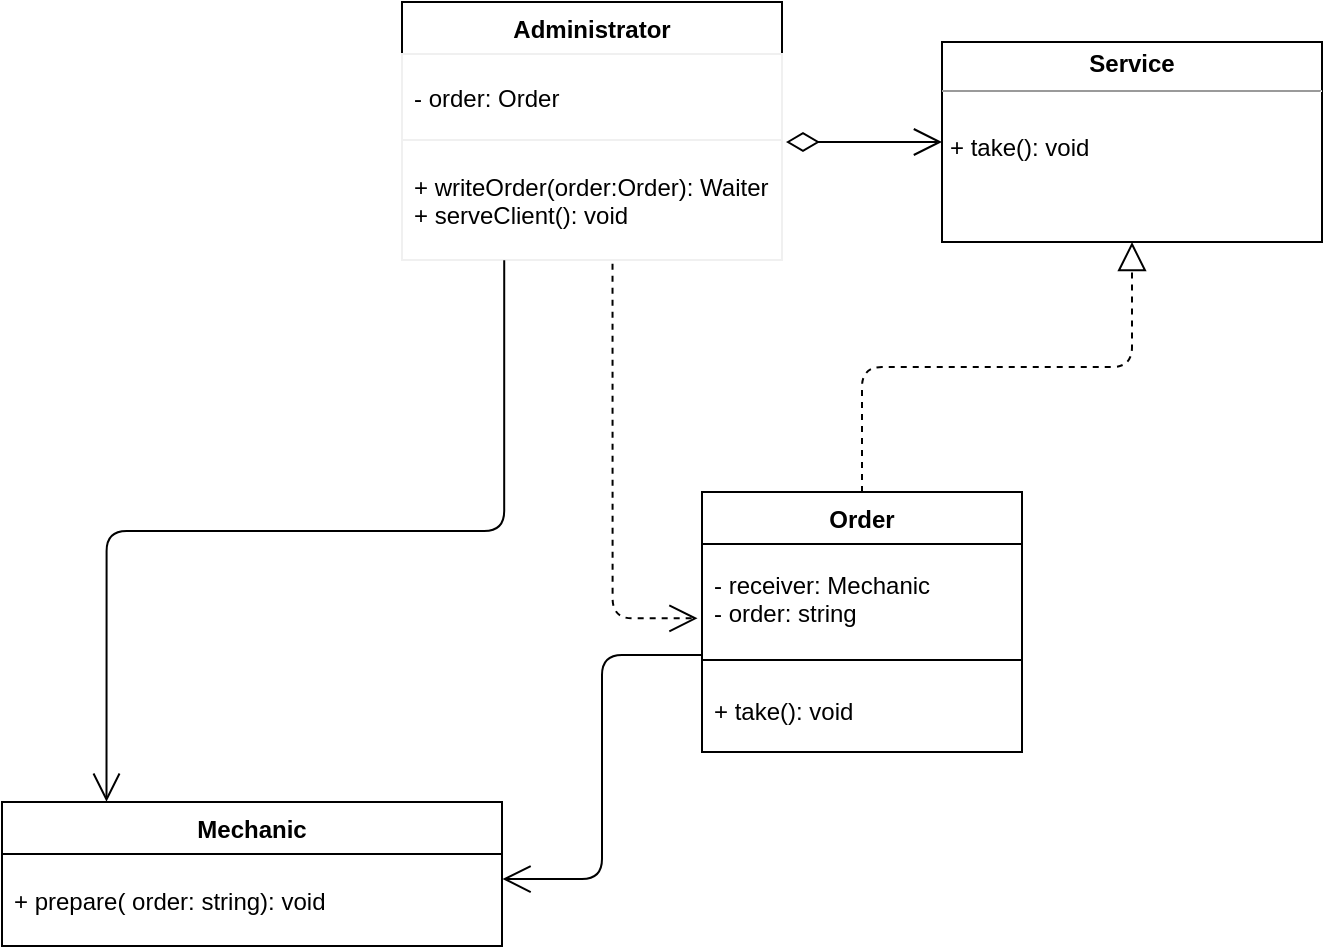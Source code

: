 <mxfile>
    <diagram id="D816-fdUm3V99tdZfsJd" name="Page-1">
        <mxGraphModel dx="638" dy="305" grid="0" gridSize="10" guides="1" tooltips="1" connect="1" arrows="1" fold="1" page="1" pageScale="1" pageWidth="827" pageHeight="1169" background="none" math="0" shadow="0">
            <root>
                <mxCell id="0"/>
                <mxCell id="1" parent="0"/>
                <mxCell id="3" value="&lt;p style=&quot;margin: 0px ; margin-top: 4px ; text-align: center&quot;&gt;&lt;b&gt;Service&lt;/b&gt;&lt;/p&gt;&lt;hr size=&quot;1&quot;&gt;&lt;p style=&quot;margin: 0px ; margin-left: 4px&quot;&gt;&lt;/p&gt;&lt;p style=&quot;margin: 0px ; margin-left: 4px&quot;&gt;&lt;br&gt;+ take(): void&lt;/p&gt;" style="verticalAlign=middle;align=left;overflow=fill;fontSize=12;fontFamily=Helvetica;html=1;fillColor=none;" parent="1" vertex="1">
                    <mxGeometry x="550" y="230" width="190" height="100" as="geometry"/>
                </mxCell>
                <mxCell id="4" value="Order" style="swimlane;fontStyle=1;align=center;verticalAlign=middle;childLayout=stackLayout;horizontal=1;startSize=26;horizontalStack=0;resizeParent=1;resizeParentMax=0;resizeLast=0;collapsible=1;marginBottom=0;fillColor=none;" parent="1" vertex="1">
                    <mxGeometry x="430" y="455" width="160" height="130" as="geometry"/>
                </mxCell>
                <mxCell id="5" value="- receiver: Mechanic&#10;- order: string" style="text;strokeColor=none;fillColor=none;align=left;verticalAlign=middle;spacingLeft=4;spacingRight=4;overflow=hidden;rotatable=0;points=[[0,0.5],[1,0.5]];portConstraint=eastwest;" parent="4" vertex="1">
                    <mxGeometry y="26" width="160" height="54" as="geometry"/>
                </mxCell>
                <mxCell id="6" value="" style="line;strokeWidth=1;fillColor=none;align=left;verticalAlign=middle;spacingTop=-1;spacingLeft=3;spacingRight=3;rotatable=0;labelPosition=right;points=[];portConstraint=eastwest;labelBackgroundColor=#F1FAEE;fontColor=#1D3557;" parent="4" vertex="1">
                    <mxGeometry y="80" width="160" height="8" as="geometry"/>
                </mxCell>
                <mxCell id="7" value="+ take(): void" style="text;strokeColor=none;fillColor=none;align=left;verticalAlign=middle;spacingLeft=4;spacingRight=4;overflow=hidden;rotatable=0;points=[[0,0.5],[1,0.5]];portConstraint=eastwest;" parent="4" vertex="1">
                    <mxGeometry y="88" width="160" height="42" as="geometry"/>
                </mxCell>
                <mxCell id="8" value="Administrator" style="swimlane;fontStyle=1;align=center;verticalAlign=middle;childLayout=stackLayout;horizontal=1;startSize=26;horizontalStack=0;resizeParent=1;resizeParentMax=0;resizeLast=0;collapsible=1;marginBottom=0;fillColor=none;" parent="1" vertex="1">
                    <mxGeometry x="280" y="210" width="190" height="129" as="geometry"/>
                </mxCell>
                <mxCell id="9" value="- order: Order" style="text;fillColor=none;align=left;verticalAlign=middle;spacingLeft=4;spacingRight=4;overflow=hidden;rotatable=0;points=[[0,0.5],[1,0.5]];portConstraint=eastwest;strokeColor=#f0f0f0;" parent="8" vertex="1">
                    <mxGeometry y="26" width="190" height="43" as="geometry"/>
                </mxCell>
                <mxCell id="11" value="+ writeOrder(order:Order): Waiter&#10;+ serveClient(): void" style="text;fillColor=none;align=left;verticalAlign=middle;spacingLeft=4;spacingRight=4;overflow=hidden;rotatable=0;points=[[0,0.5],[1,0.5]];portConstraint=eastwest;strokeColor=#f0f0f0;" parent="8" vertex="1">
                    <mxGeometry y="69" width="190" height="60" as="geometry"/>
                </mxCell>
                <mxCell id="12" value="Mechanic" style="swimlane;fontStyle=1;align=center;verticalAlign=middle;childLayout=stackLayout;horizontal=1;startSize=26;horizontalStack=0;resizeParent=1;resizeParentMax=0;resizeLast=0;collapsible=1;marginBottom=0;fillColor=none;" parent="1" vertex="1">
                    <mxGeometry x="80" y="610" width="250" height="72" as="geometry"/>
                </mxCell>
                <mxCell id="15" value="+ prepare( order: string): void" style="text;strokeColor=none;fillColor=none;align=left;verticalAlign=middle;spacingLeft=4;spacingRight=4;overflow=hidden;rotatable=0;points=[[0,0.5],[1,0.5]];portConstraint=eastwest;" parent="12" vertex="1">
                    <mxGeometry y="26" width="250" height="46" as="geometry"/>
                </mxCell>
                <mxCell id="17" value="" style="endArrow=block;dashed=1;endFill=0;endSize=12;html=1;edgeStyle=orthogonalEdgeStyle;labelBackgroundColor=#F1FAEE;fontColor=#1D3557;" parent="1" source="4" target="3" edge="1">
                    <mxGeometry width="160" relative="1" as="geometry">
                        <mxPoint x="350" y="400" as="sourcePoint"/>
                        <mxPoint x="510" y="400" as="targetPoint"/>
                    </mxGeometry>
                </mxCell>
                <mxCell id="21" value="" style="endArrow=open;endFill=1;endSize=12;html=1;exitX=0.269;exitY=1.003;exitDx=0;exitDy=0;entryX=0.209;entryY=-0.002;entryDx=0;entryDy=0;entryPerimeter=0;exitPerimeter=0;edgeStyle=orthogonalEdgeStyle;labelBackgroundColor=#ffffff;" parent="1" source="11" target="12" edge="1">
                    <mxGeometry width="160" relative="1" as="geometry">
                        <mxPoint x="350" y="400" as="sourcePoint"/>
                        <mxPoint x="510" y="400" as="targetPoint"/>
                    </mxGeometry>
                </mxCell>
                <mxCell id="23" value="" style="endArrow=open;endSize=12;dashed=1;html=1;exitX=0.554;exitY=1.031;exitDx=0;exitDy=0;edgeStyle=orthogonalEdgeStyle;entryX=-0.014;entryY=0.688;entryDx=0;entryDy=0;entryPerimeter=0;exitPerimeter=0;labelBackgroundColor=#F1FAEE;fontColor=#1D3557;" parent="1" source="11" target="5" edge="1">
                    <mxGeometry width="160" relative="1" as="geometry">
                        <mxPoint x="135.64" y="305" as="sourcePoint"/>
                        <mxPoint x="360" y="508" as="targetPoint"/>
                        <Array as="points">
                            <mxPoint x="385" y="518"/>
                        </Array>
                    </mxGeometry>
                </mxCell>
                <mxCell id="24" value="" style="endArrow=open;endFill=1;endSize=12;html=1;exitX=0.001;exitY=0.189;exitDx=0;exitDy=0;exitPerimeter=0;entryX=1.001;entryY=0.272;entryDx=0;entryDy=0;entryPerimeter=0;edgeStyle=orthogonalEdgeStyle;labelBackgroundColor=#F1FAEE;fontColor=#1D3557;" parent="1" source="6" target="15" edge="1">
                    <mxGeometry width="160" relative="1" as="geometry">
                        <mxPoint x="300" y="400" as="sourcePoint"/>
                        <mxPoint x="330" y="560" as="targetPoint"/>
                    </mxGeometry>
                </mxCell>
                <mxCell id="26" value="" style="endArrow=open;html=1;endSize=12;startArrow=diamondThin;startSize=14;startFill=0;edgeStyle=orthogonalEdgeStyle;align=left;verticalAlign=bottom;entryX=0;entryY=0.5;entryDx=0;entryDy=0;labelBackgroundColor=#F1FAEE;fontColor=#1D3557;" parent="1" target="3" edge="1">
                    <mxGeometry x="-1" y="3" relative="1" as="geometry">
                        <mxPoint x="472" y="280" as="sourcePoint"/>
                        <mxPoint x="460" y="400" as="targetPoint"/>
                        <Array as="points">
                            <mxPoint x="472" y="280"/>
                        </Array>
                    </mxGeometry>
                </mxCell>
            </root>
        </mxGraphModel>
    </diagram>
</mxfile>